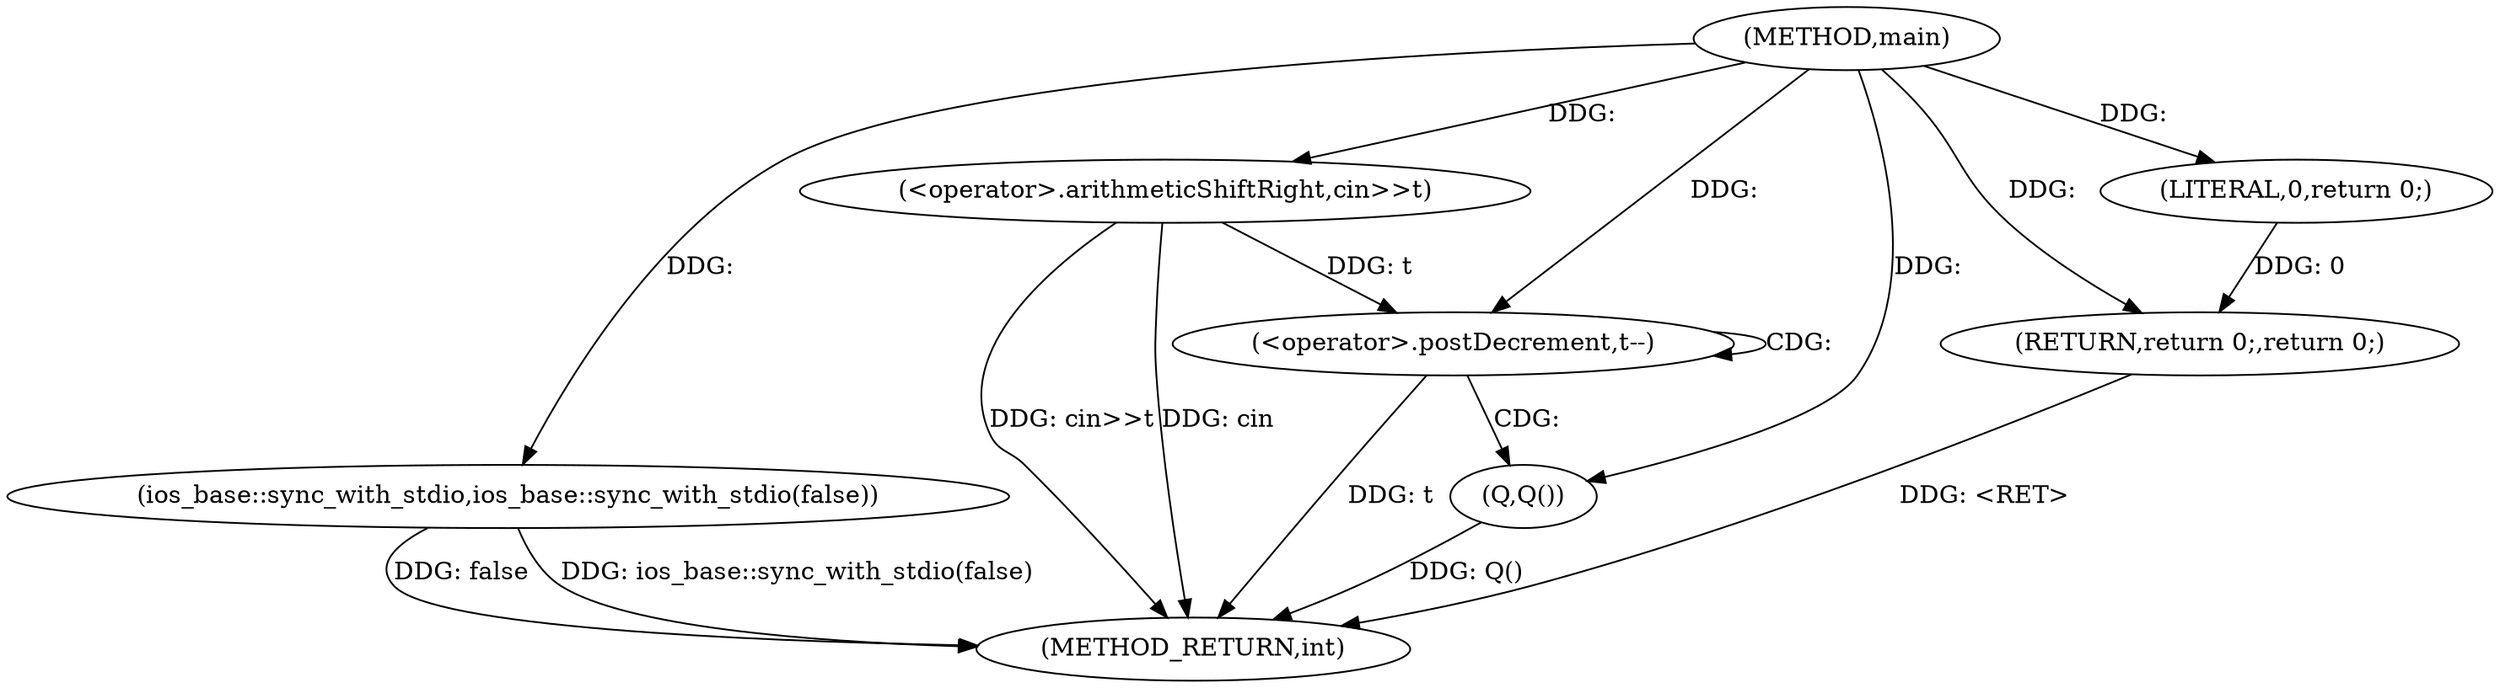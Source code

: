 digraph "main" {  
"1000299" [label = "(METHOD,main)" ]
"1000312" [label = "(METHOD_RETURN,int)" ]
"1000301" [label = "(ios_base::sync_with_stdio,ios_base::sync_with_stdio(false))" ]
"1000303" [label = "(<operator>.arithmeticShiftRight,cin>>t)" ]
"1000310" [label = "(RETURN,return 0;,return 0;)" ]
"1000307" [label = "(<operator>.postDecrement,t--)" ]
"1000309" [label = "(Q,Q())" ]
"1000311" [label = "(LITERAL,0,return 0;)" ]
  "1000301" -> "1000312"  [ label = "DDG: ios_base::sync_with_stdio(false)"] 
  "1000303" -> "1000312"  [ label = "DDG: cin>>t"] 
  "1000307" -> "1000312"  [ label = "DDG: t"] 
  "1000309" -> "1000312"  [ label = "DDG: Q()"] 
  "1000310" -> "1000312"  [ label = "DDG: <RET>"] 
  "1000301" -> "1000312"  [ label = "DDG: false"] 
  "1000303" -> "1000312"  [ label = "DDG: cin"] 
  "1000311" -> "1000310"  [ label = "DDG: 0"] 
  "1000299" -> "1000310"  [ label = "DDG: "] 
  "1000299" -> "1000301"  [ label = "DDG: "] 
  "1000299" -> "1000303"  [ label = "DDG: "] 
  "1000299" -> "1000309"  [ label = "DDG: "] 
  "1000299" -> "1000311"  [ label = "DDG: "] 
  "1000303" -> "1000307"  [ label = "DDG: t"] 
  "1000299" -> "1000307"  [ label = "DDG: "] 
  "1000307" -> "1000309"  [ label = "CDG: "] 
  "1000307" -> "1000307"  [ label = "CDG: "] 
}
